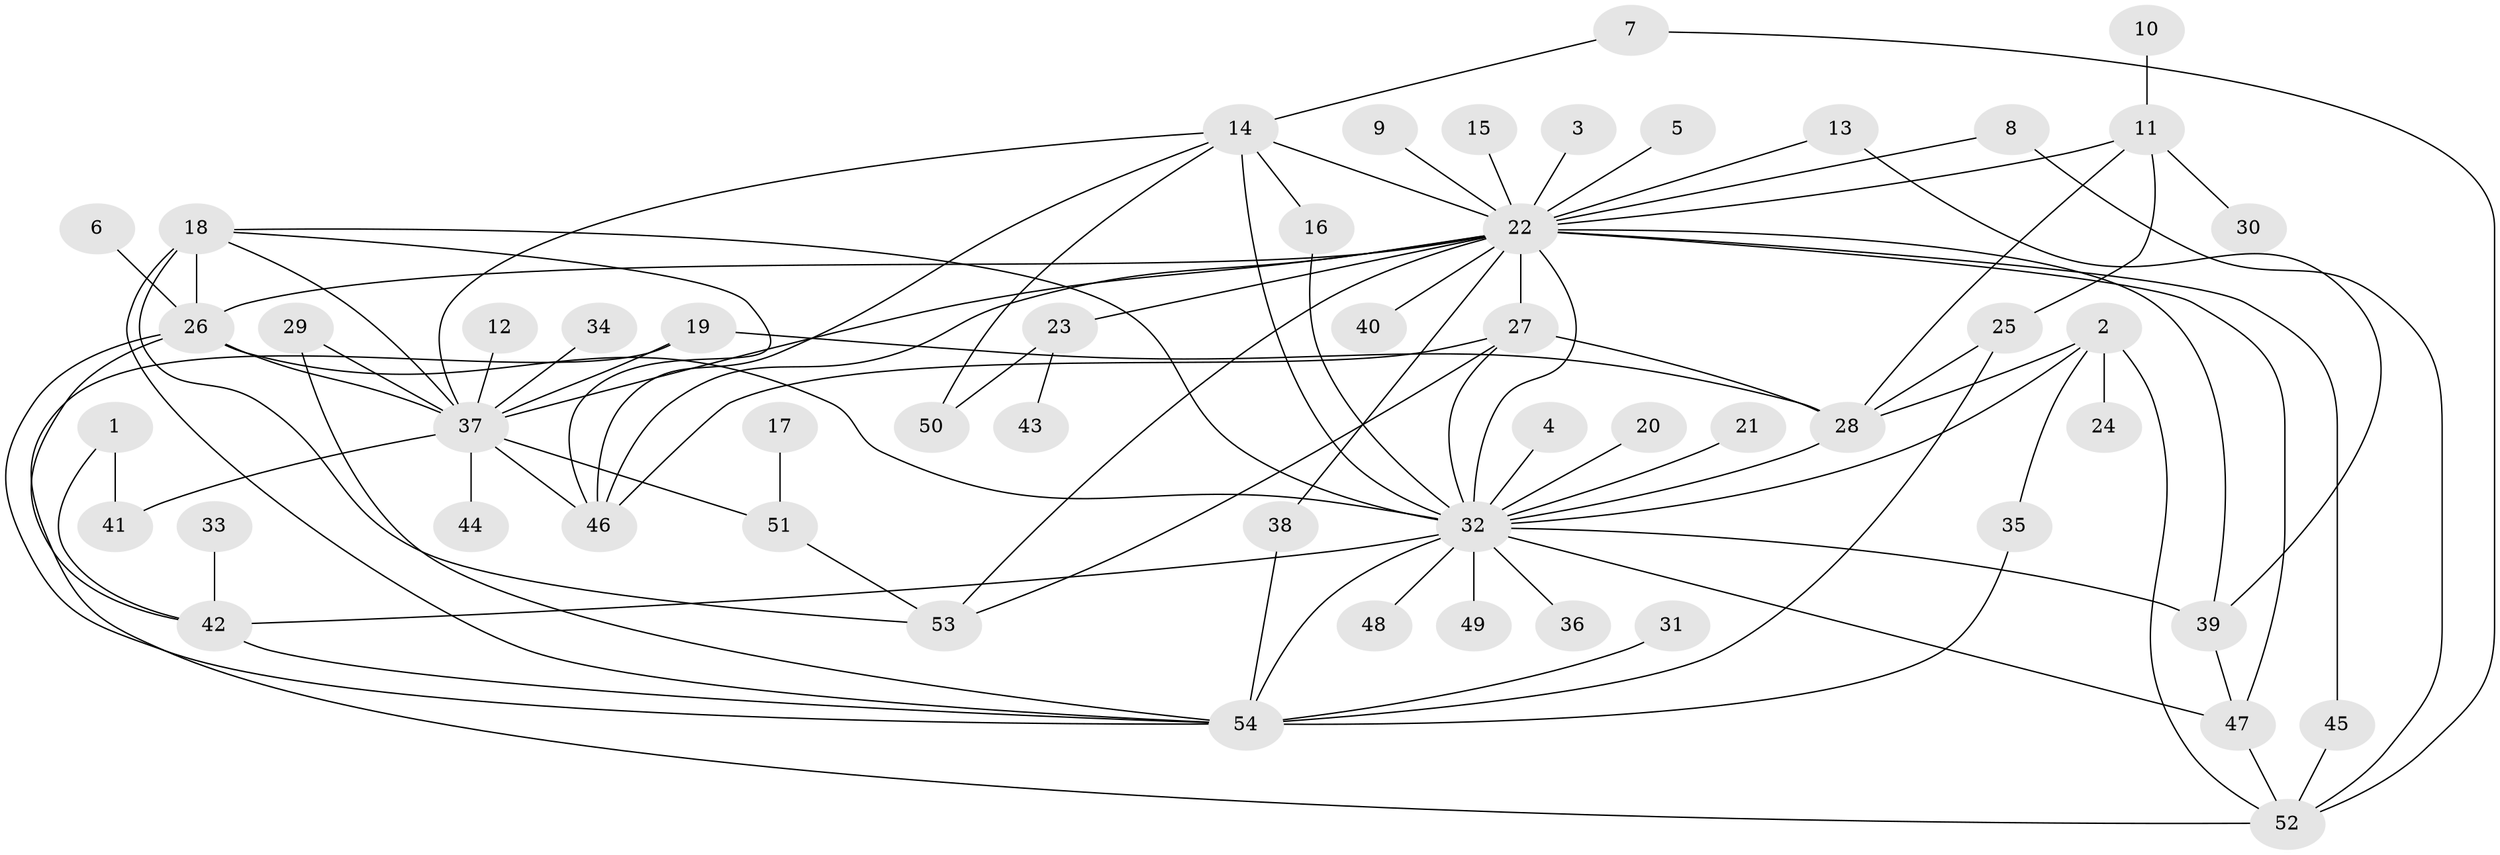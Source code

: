 // original degree distribution, {9: 0.022556390977443608, 21: 0.007518796992481203, 10: 0.007518796992481203, 12: 0.007518796992481203, 7: 0.015037593984962405, 3: 0.13533834586466165, 27: 0.007518796992481203, 2: 0.24812030075187969, 5: 0.03007518796992481, 6: 0.007518796992481203, 17: 0.007518796992481203, 1: 0.45112781954887216, 4: 0.05263157894736842}
// Generated by graph-tools (version 1.1) at 2025/36/03/04/25 23:36:56]
// undirected, 54 vertices, 92 edges
graph export_dot {
  node [color=gray90,style=filled];
  1;
  2;
  3;
  4;
  5;
  6;
  7;
  8;
  9;
  10;
  11;
  12;
  13;
  14;
  15;
  16;
  17;
  18;
  19;
  20;
  21;
  22;
  23;
  24;
  25;
  26;
  27;
  28;
  29;
  30;
  31;
  32;
  33;
  34;
  35;
  36;
  37;
  38;
  39;
  40;
  41;
  42;
  43;
  44;
  45;
  46;
  47;
  48;
  49;
  50;
  51;
  52;
  53;
  54;
  1 -- 41 [weight=1.0];
  1 -- 42 [weight=1.0];
  2 -- 24 [weight=1.0];
  2 -- 28 [weight=1.0];
  2 -- 32 [weight=1.0];
  2 -- 35 [weight=1.0];
  2 -- 52 [weight=1.0];
  3 -- 22 [weight=1.0];
  4 -- 32 [weight=1.0];
  5 -- 22 [weight=1.0];
  6 -- 26 [weight=1.0];
  7 -- 14 [weight=1.0];
  7 -- 52 [weight=1.0];
  8 -- 22 [weight=1.0];
  8 -- 52 [weight=1.0];
  9 -- 22 [weight=1.0];
  10 -- 11 [weight=1.0];
  11 -- 22 [weight=1.0];
  11 -- 25 [weight=1.0];
  11 -- 28 [weight=1.0];
  11 -- 30 [weight=1.0];
  12 -- 37 [weight=1.0];
  13 -- 22 [weight=1.0];
  13 -- 39 [weight=1.0];
  14 -- 16 [weight=1.0];
  14 -- 22 [weight=1.0];
  14 -- 32 [weight=1.0];
  14 -- 37 [weight=1.0];
  14 -- 46 [weight=1.0];
  14 -- 50 [weight=1.0];
  15 -- 22 [weight=1.0];
  16 -- 32 [weight=1.0];
  17 -- 51 [weight=1.0];
  18 -- 26 [weight=3.0];
  18 -- 32 [weight=1.0];
  18 -- 37 [weight=1.0];
  18 -- 46 [weight=1.0];
  18 -- 53 [weight=1.0];
  18 -- 54 [weight=1.0];
  19 -- 28 [weight=1.0];
  19 -- 37 [weight=1.0];
  19 -- 52 [weight=1.0];
  20 -- 32 [weight=1.0];
  21 -- 32 [weight=1.0];
  22 -- 23 [weight=1.0];
  22 -- 26 [weight=1.0];
  22 -- 27 [weight=1.0];
  22 -- 32 [weight=1.0];
  22 -- 37 [weight=1.0];
  22 -- 38 [weight=1.0];
  22 -- 39 [weight=1.0];
  22 -- 40 [weight=1.0];
  22 -- 45 [weight=1.0];
  22 -- 46 [weight=1.0];
  22 -- 47 [weight=2.0];
  22 -- 53 [weight=1.0];
  23 -- 43 [weight=1.0];
  23 -- 50 [weight=1.0];
  25 -- 28 [weight=1.0];
  25 -- 54 [weight=1.0];
  26 -- 32 [weight=1.0];
  26 -- 37 [weight=1.0];
  26 -- 42 [weight=1.0];
  26 -- 54 [weight=1.0];
  27 -- 28 [weight=1.0];
  27 -- 32 [weight=1.0];
  27 -- 46 [weight=1.0];
  27 -- 53 [weight=1.0];
  28 -- 32 [weight=1.0];
  29 -- 37 [weight=1.0];
  29 -- 54 [weight=1.0];
  31 -- 54 [weight=1.0];
  32 -- 36 [weight=1.0];
  32 -- 39 [weight=1.0];
  32 -- 42 [weight=1.0];
  32 -- 47 [weight=1.0];
  32 -- 48 [weight=1.0];
  32 -- 49 [weight=1.0];
  32 -- 54 [weight=1.0];
  33 -- 42 [weight=1.0];
  34 -- 37 [weight=1.0];
  35 -- 54 [weight=1.0];
  37 -- 41 [weight=2.0];
  37 -- 44 [weight=1.0];
  37 -- 46 [weight=1.0];
  37 -- 51 [weight=1.0];
  38 -- 54 [weight=1.0];
  39 -- 47 [weight=1.0];
  42 -- 54 [weight=1.0];
  45 -- 52 [weight=1.0];
  47 -- 52 [weight=1.0];
  51 -- 53 [weight=1.0];
}
